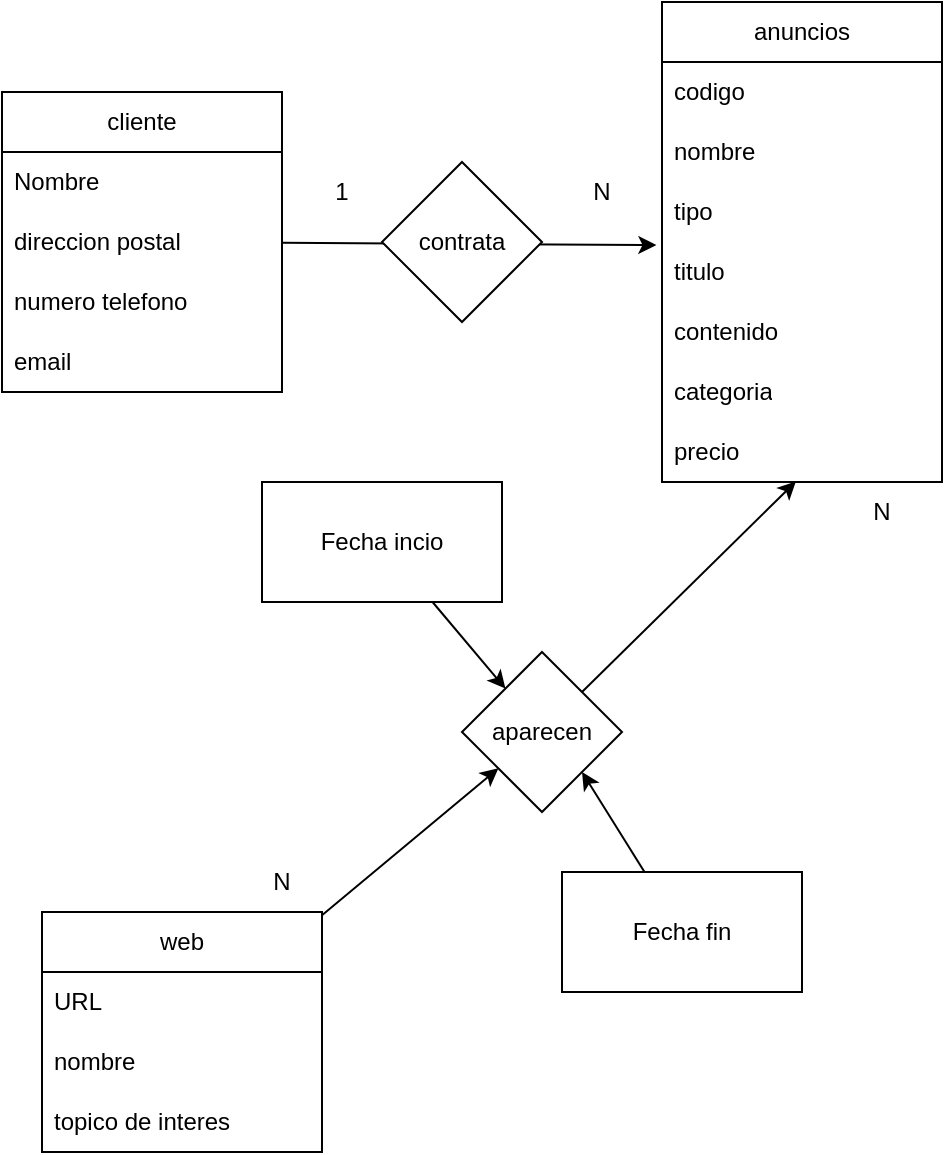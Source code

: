 <mxfile>
    <diagram id="9gbMqu-VR9pyEoC8TWno" name="Page-1">
        <mxGraphModel dx="654" dy="757" grid="1" gridSize="10" guides="1" tooltips="1" connect="1" arrows="1" fold="1" page="1" pageScale="1" pageWidth="1100" pageHeight="850" math="0" shadow="0">
            <root>
                <mxCell id="0"/>
                <mxCell id="1" parent="0"/>
                <mxCell id="180" value="cliente" style="swimlane;fontStyle=0;childLayout=stackLayout;horizontal=1;startSize=30;horizontalStack=0;resizeParent=1;resizeParentMax=0;resizeLast=0;collapsible=1;marginBottom=0;whiteSpace=wrap;html=1;" parent="1" vertex="1">
                    <mxGeometry x="60" y="80" width="140" height="150" as="geometry"/>
                </mxCell>
                <mxCell id="181" value="Nombre" style="text;strokeColor=none;fillColor=none;align=left;verticalAlign=middle;spacingLeft=4;spacingRight=4;overflow=hidden;points=[[0,0.5],[1,0.5]];portConstraint=eastwest;rotatable=0;whiteSpace=wrap;html=1;" parent="180" vertex="1">
                    <mxGeometry y="30" width="140" height="30" as="geometry"/>
                </mxCell>
                <mxCell id="182" value="direccion postal" style="text;strokeColor=none;fillColor=none;align=left;verticalAlign=middle;spacingLeft=4;spacingRight=4;overflow=hidden;points=[[0,0.5],[1,0.5]];portConstraint=eastwest;rotatable=0;whiteSpace=wrap;html=1;" parent="180" vertex="1">
                    <mxGeometry y="60" width="140" height="30" as="geometry"/>
                </mxCell>
                <mxCell id="183" value="numero telefono" style="text;strokeColor=none;fillColor=none;align=left;verticalAlign=middle;spacingLeft=4;spacingRight=4;overflow=hidden;points=[[0,0.5],[1,0.5]];portConstraint=eastwest;rotatable=0;whiteSpace=wrap;html=1;" parent="180" vertex="1">
                    <mxGeometry y="90" width="140" height="30" as="geometry"/>
                </mxCell>
                <mxCell id="205" value="email" style="text;strokeColor=none;fillColor=none;align=left;verticalAlign=middle;spacingLeft=4;spacingRight=4;overflow=hidden;points=[[0,0.5],[1,0.5]];portConstraint=eastwest;rotatable=0;whiteSpace=wrap;html=1;" vertex="1" parent="180">
                    <mxGeometry y="120" width="140" height="30" as="geometry"/>
                </mxCell>
                <mxCell id="206" value="anuncios" style="swimlane;fontStyle=0;childLayout=stackLayout;horizontal=1;startSize=30;horizontalStack=0;resizeParent=1;resizeParentMax=0;resizeLast=0;collapsible=1;marginBottom=0;whiteSpace=wrap;html=1;" vertex="1" parent="1">
                    <mxGeometry x="390" y="35" width="140" height="240" as="geometry"/>
                </mxCell>
                <mxCell id="207" value="codigo" style="text;strokeColor=none;fillColor=none;align=left;verticalAlign=middle;spacingLeft=4;spacingRight=4;overflow=hidden;points=[[0,0.5],[1,0.5]];portConstraint=eastwest;rotatable=0;whiteSpace=wrap;html=1;" vertex="1" parent="206">
                    <mxGeometry y="30" width="140" height="30" as="geometry"/>
                </mxCell>
                <mxCell id="208" value="nombre" style="text;strokeColor=none;fillColor=none;align=left;verticalAlign=middle;spacingLeft=4;spacingRight=4;overflow=hidden;points=[[0,0.5],[1,0.5]];portConstraint=eastwest;rotatable=0;whiteSpace=wrap;html=1;" vertex="1" parent="206">
                    <mxGeometry y="60" width="140" height="30" as="geometry"/>
                </mxCell>
                <mxCell id="209" value="tipo" style="text;strokeColor=none;fillColor=none;align=left;verticalAlign=middle;spacingLeft=4;spacingRight=4;overflow=hidden;points=[[0,0.5],[1,0.5]];portConstraint=eastwest;rotatable=0;whiteSpace=wrap;html=1;" vertex="1" parent="206">
                    <mxGeometry y="90" width="140" height="30" as="geometry"/>
                </mxCell>
                <mxCell id="211" value="titulo" style="text;strokeColor=none;fillColor=none;align=left;verticalAlign=middle;spacingLeft=4;spacingRight=4;overflow=hidden;points=[[0,0.5],[1,0.5]];portConstraint=eastwest;rotatable=0;whiteSpace=wrap;html=1;" vertex="1" parent="206">
                    <mxGeometry y="120" width="140" height="30" as="geometry"/>
                </mxCell>
                <mxCell id="210" value="contenido" style="text;strokeColor=none;fillColor=none;align=left;verticalAlign=middle;spacingLeft=4;spacingRight=4;overflow=hidden;points=[[0,0.5],[1,0.5]];portConstraint=eastwest;rotatable=0;whiteSpace=wrap;html=1;" vertex="1" parent="206">
                    <mxGeometry y="150" width="140" height="30" as="geometry"/>
                </mxCell>
                <mxCell id="212" value="categoria" style="text;strokeColor=none;fillColor=none;align=left;verticalAlign=middle;spacingLeft=4;spacingRight=4;overflow=hidden;points=[[0,0.5],[1,0.5]];portConstraint=eastwest;rotatable=0;whiteSpace=wrap;html=1;" vertex="1" parent="206">
                    <mxGeometry y="180" width="140" height="30" as="geometry"/>
                </mxCell>
                <mxCell id="213" value="precio" style="text;strokeColor=none;fillColor=none;align=left;verticalAlign=middle;spacingLeft=4;spacingRight=4;overflow=hidden;points=[[0,0.5],[1,0.5]];portConstraint=eastwest;rotatable=0;whiteSpace=wrap;html=1;" vertex="1" parent="206">
                    <mxGeometry y="210" width="140" height="30" as="geometry"/>
                </mxCell>
                <mxCell id="225" style="edgeStyle=none;html=1;" edge="1" parent="1" source="214" target="224">
                    <mxGeometry relative="1" as="geometry"/>
                </mxCell>
                <mxCell id="214" value="web" style="swimlane;fontStyle=0;childLayout=stackLayout;horizontal=1;startSize=30;horizontalStack=0;resizeParent=1;resizeParentMax=0;resizeLast=0;collapsible=1;marginBottom=0;whiteSpace=wrap;html=1;" vertex="1" parent="1">
                    <mxGeometry x="80" y="490" width="140" height="120" as="geometry"/>
                </mxCell>
                <mxCell id="215" value="URL" style="text;strokeColor=none;fillColor=none;align=left;verticalAlign=middle;spacingLeft=4;spacingRight=4;overflow=hidden;points=[[0,0.5],[1,0.5]];portConstraint=eastwest;rotatable=0;whiteSpace=wrap;html=1;" vertex="1" parent="214">
                    <mxGeometry y="30" width="140" height="30" as="geometry"/>
                </mxCell>
                <mxCell id="216" value="nombre" style="text;strokeColor=none;fillColor=none;align=left;verticalAlign=middle;spacingLeft=4;spacingRight=4;overflow=hidden;points=[[0,0.5],[1,0.5]];portConstraint=eastwest;rotatable=0;whiteSpace=wrap;html=1;" vertex="1" parent="214">
                    <mxGeometry y="60" width="140" height="30" as="geometry"/>
                </mxCell>
                <mxCell id="217" value="topico de interes" style="text;strokeColor=none;fillColor=none;align=left;verticalAlign=middle;spacingLeft=4;spacingRight=4;overflow=hidden;points=[[0,0.5],[1,0.5]];portConstraint=eastwest;rotatable=0;whiteSpace=wrap;html=1;" vertex="1" parent="214">
                    <mxGeometry y="90" width="140" height="30" as="geometry"/>
                </mxCell>
                <mxCell id="222" style="edgeStyle=none;html=1;entryX=-0.02;entryY=1.051;entryDx=0;entryDy=0;entryPerimeter=0;" edge="1" parent="1" source="182" target="209">
                    <mxGeometry relative="1" as="geometry">
                        <Array as="points"/>
                    </mxGeometry>
                </mxCell>
                <mxCell id="223" value="contrata" style="rhombus;whiteSpace=wrap;html=1;" vertex="1" parent="1">
                    <mxGeometry x="250" y="115" width="80" height="80" as="geometry"/>
                </mxCell>
                <mxCell id="224" value="aparecen" style="rhombus;whiteSpace=wrap;html=1;" vertex="1" parent="1">
                    <mxGeometry x="290" y="360" width="80" height="80" as="geometry"/>
                </mxCell>
                <mxCell id="226" style="edgeStyle=none;html=1;exitX=1;exitY=0;exitDx=0;exitDy=0;entryX=0.478;entryY=0.992;entryDx=0;entryDy=0;entryPerimeter=0;" edge="1" parent="1" source="224" target="213">
                    <mxGeometry relative="1" as="geometry"/>
                </mxCell>
                <mxCell id="230" style="edgeStyle=none;html=1;" edge="1" parent="1" source="227" target="224">
                    <mxGeometry relative="1" as="geometry"/>
                </mxCell>
                <mxCell id="227" value="Fecha incio" style="rounded=0;whiteSpace=wrap;html=1;" vertex="1" parent="1">
                    <mxGeometry x="190" y="275" width="120" height="60" as="geometry"/>
                </mxCell>
                <mxCell id="229" style="edgeStyle=none;html=1;entryX=1;entryY=1;entryDx=0;entryDy=0;" edge="1" parent="1" source="228" target="224">
                    <mxGeometry relative="1" as="geometry"/>
                </mxCell>
                <mxCell id="228" value="Fecha fin" style="rounded=0;whiteSpace=wrap;html=1;" vertex="1" parent="1">
                    <mxGeometry x="340" y="470" width="120" height="60" as="geometry"/>
                </mxCell>
                <mxCell id="231" value="N" style="text;html=1;align=center;verticalAlign=middle;whiteSpace=wrap;rounded=0;" vertex="1" parent="1">
                    <mxGeometry x="170" y="460" width="60" height="30" as="geometry"/>
                </mxCell>
                <mxCell id="232" value="N" style="text;html=1;align=center;verticalAlign=middle;whiteSpace=wrap;rounded=0;" vertex="1" parent="1">
                    <mxGeometry x="470" y="275" width="60" height="30" as="geometry"/>
                </mxCell>
                <mxCell id="233" value="N" style="text;html=1;align=center;verticalAlign=middle;whiteSpace=wrap;rounded=0;" vertex="1" parent="1">
                    <mxGeometry x="330" y="115" width="60" height="30" as="geometry"/>
                </mxCell>
                <mxCell id="234" value="1" style="text;html=1;align=center;verticalAlign=middle;whiteSpace=wrap;rounded=0;" vertex="1" parent="1">
                    <mxGeometry x="200" y="115" width="60" height="30" as="geometry"/>
                </mxCell>
            </root>
        </mxGraphModel>
    </diagram>
</mxfile>